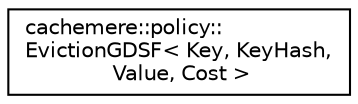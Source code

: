 digraph "Graphical Class Hierarchy"
{
 // LATEX_PDF_SIZE
  edge [fontname="Helvetica",fontsize="10",labelfontname="Helvetica",labelfontsize="10"];
  node [fontname="Helvetica",fontsize="10",shape=record];
  rankdir="LR";
  Node0 [label="cachemere::policy::\lEvictionGDSF\< Key, KeyHash,\l Value, Cost \>",height=0.2,width=0.4,color="black", fillcolor="white", style="filled",URL="$classcachemere_1_1policy_1_1EvictionGDSF.html",tooltip="Greedy-Dual-Size-Frequency (GDSF) eviction policy."];
}
